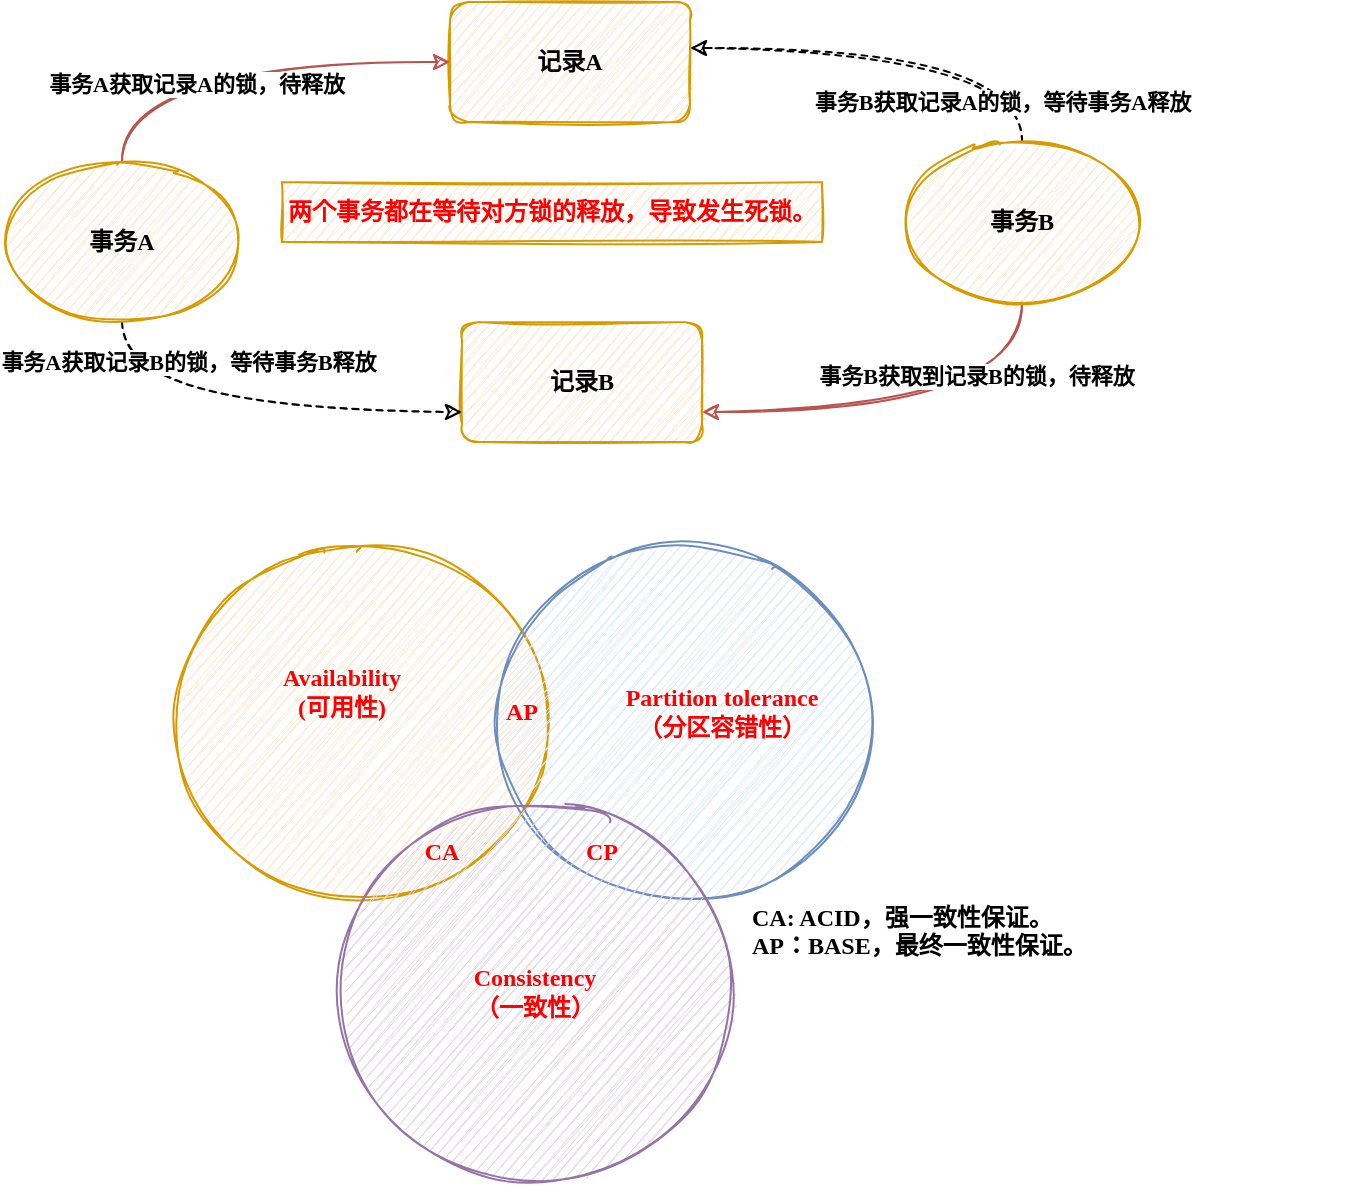 <mxfile version="20.2.2" type="github">
  <diagram id="u2l9Zt-yLO_Qi3WcgOfx" name="第 1 页">
    <mxGraphModel dx="1422" dy="754" grid="1" gridSize="10" guides="1" tooltips="1" connect="1" arrows="1" fold="1" page="1" pageScale="1" pageWidth="827" pageHeight="1169" math="0" shadow="0">
      <root>
        <mxCell id="0" />
        <mxCell id="1" parent="0" />
        <mxCell id="zwbNrjH0XnWn8lKJkrUz-2" value="记录B" style="rounded=1;whiteSpace=wrap;html=1;fillColor=#ffe6cc;strokeColor=#d79b00;sketch=1;fontStyle=1;fontFamily=Comic Sans MS;" vertex="1" parent="1">
          <mxGeometry x="300" y="260" width="120" height="60" as="geometry" />
        </mxCell>
        <mxCell id="zwbNrjH0XnWn8lKJkrUz-3" value="记录A" style="rounded=1;whiteSpace=wrap;html=1;fillColor=#ffe6cc;strokeColor=#d79b00;sketch=1;fontStyle=1;fontFamily=Comic Sans MS;" vertex="1" parent="1">
          <mxGeometry x="294" y="100" width="120" height="60" as="geometry" />
        </mxCell>
        <mxCell id="zwbNrjH0XnWn8lKJkrUz-7" style="edgeStyle=orthogonalEdgeStyle;curved=1;rounded=0;sketch=1;orthogonalLoop=1;jettySize=auto;html=1;entryX=0;entryY=0.5;entryDx=0;entryDy=0;fontFamily=Comic Sans MS;fillColor=#f8cecc;strokeColor=#b85450;" edge="1" parent="1" target="zwbNrjH0XnWn8lKJkrUz-3">
          <mxGeometry relative="1" as="geometry">
            <mxPoint x="130" y="179.998" as="sourcePoint" />
            <mxPoint x="274" y="127.71" as="targetPoint" />
            <Array as="points">
              <mxPoint x="130" y="130" />
            </Array>
          </mxGeometry>
        </mxCell>
        <mxCell id="zwbNrjH0XnWn8lKJkrUz-9" value="&lt;b&gt;事务A获取记录A的锁&lt;/b&gt;&lt;b&gt;，待释放&lt;/b&gt;" style="edgeLabel;html=1;align=center;verticalAlign=middle;resizable=0;points=[];fontFamily=Comic Sans MS;" vertex="1" connectable="0" parent="zwbNrjH0XnWn8lKJkrUz-7">
          <mxGeometry x="-0.203" y="-11" relative="1" as="geometry">
            <mxPoint x="1" as="offset" />
          </mxGeometry>
        </mxCell>
        <mxCell id="zwbNrjH0XnWn8lKJkrUz-10" style="edgeStyle=orthogonalEdgeStyle;curved=1;rounded=0;sketch=1;orthogonalLoop=1;jettySize=auto;html=1;exitX=0.5;exitY=1;exitDx=0;exitDy=0;entryX=0;entryY=0.75;entryDx=0;entryDy=0;fontFamily=Comic Sans MS;dashed=1;" edge="1" parent="1" source="zwbNrjH0XnWn8lKJkrUz-4" target="zwbNrjH0XnWn8lKJkrUz-2">
          <mxGeometry relative="1" as="geometry" />
        </mxCell>
        <mxCell id="zwbNrjH0XnWn8lKJkrUz-13" value="&lt;b&gt;事务A获取记录B的锁，等待事务B释放&lt;/b&gt;" style="edgeLabel;html=1;align=center;verticalAlign=middle;resizable=0;points=[];fontFamily=Comic Sans MS;" vertex="1" connectable="0" parent="zwbNrjH0XnWn8lKJkrUz-10">
          <mxGeometry x="0.014" y="7" relative="1" as="geometry">
            <mxPoint x="-31" y="-18" as="offset" />
          </mxGeometry>
        </mxCell>
        <mxCell id="zwbNrjH0XnWn8lKJkrUz-4" value="事务A" style="ellipse;whiteSpace=wrap;html=1;fillColor=#ffe6cc;strokeColor=#d79b00;sketch=1;fontStyle=1;fontFamily=Comic Sans MS;" vertex="1" parent="1">
          <mxGeometry x="70" y="180" width="120" height="80" as="geometry" />
        </mxCell>
        <mxCell id="zwbNrjH0XnWn8lKJkrUz-6" style="edgeStyle=orthogonalEdgeStyle;rounded=0;orthogonalLoop=1;jettySize=auto;html=1;exitX=0.5;exitY=1;exitDx=0;exitDy=0;entryX=1;entryY=0.75;entryDx=0;entryDy=0;fontFamily=Comic Sans MS;sketch=1;curved=1;fillColor=#f8cecc;strokeColor=#b85450;" edge="1" parent="1" source="zwbNrjH0XnWn8lKJkrUz-5" target="zwbNrjH0XnWn8lKJkrUz-2">
          <mxGeometry relative="1" as="geometry" />
        </mxCell>
        <mxCell id="zwbNrjH0XnWn8lKJkrUz-8" value="&lt;b&gt;事务B获取到记录B的锁，待释放&lt;/b&gt;" style="edgeLabel;html=1;align=center;verticalAlign=middle;resizable=0;points=[];fontFamily=Comic Sans MS;" vertex="1" connectable="0" parent="zwbNrjH0XnWn8lKJkrUz-6">
          <mxGeometry x="-0.276" y="-18" relative="1" as="geometry">
            <mxPoint as="offset" />
          </mxGeometry>
        </mxCell>
        <mxCell id="zwbNrjH0XnWn8lKJkrUz-11" style="edgeStyle=orthogonalEdgeStyle;curved=1;rounded=0;sketch=1;orthogonalLoop=1;jettySize=auto;html=1;exitX=0.5;exitY=0;exitDx=0;exitDy=0;entryX=1;entryY=0.383;entryDx=0;entryDy=0;entryPerimeter=0;fontFamily=Comic Sans MS;dashed=1;" edge="1" parent="1" source="zwbNrjH0XnWn8lKJkrUz-5" target="zwbNrjH0XnWn8lKJkrUz-3">
          <mxGeometry relative="1" as="geometry" />
        </mxCell>
        <mxCell id="zwbNrjH0XnWn8lKJkrUz-12" value="事务B获取记录A的锁，等待事务A释放" style="edgeLabel;html=1;align=center;verticalAlign=middle;resizable=0;points=[];fontFamily=Comic Sans MS;fontStyle=1" vertex="1" connectable="0" parent="zwbNrjH0XnWn8lKJkrUz-11">
          <mxGeometry x="-0.089" y="10" relative="1" as="geometry">
            <mxPoint x="40" y="17" as="offset" />
          </mxGeometry>
        </mxCell>
        <mxCell id="zwbNrjH0XnWn8lKJkrUz-5" value="事务B" style="ellipse;whiteSpace=wrap;html=1;fillColor=#ffe6cc;strokeColor=#d79b00;sketch=1;fontStyle=1;fontFamily=Comic Sans MS;" vertex="1" parent="1">
          <mxGeometry x="520" y="170" width="120" height="80" as="geometry" />
        </mxCell>
        <mxCell id="zwbNrjH0XnWn8lKJkrUz-14" value="两个事务都在等待对方锁的释放，导致发生死锁。" style="text;html=1;strokeColor=#d79b00;fillColor=#ffe6cc;align=center;verticalAlign=middle;whiteSpace=wrap;rounded=0;sketch=1;fontFamily=Comic Sans MS;fontStyle=1;fontColor=#FF0000;" vertex="1" parent="1">
          <mxGeometry x="210" y="190" width="270" height="30" as="geometry" />
        </mxCell>
        <mxCell id="zwbNrjH0XnWn8lKJkrUz-16" value="" style="ellipse;whiteSpace=wrap;html=1;aspect=fixed;sketch=1;fontFamily=Comic Sans MS;fillColor=#ffe6cc;strokeColor=#d79b00;" vertex="1" parent="1">
          <mxGeometry x="160" y="370" width="180" height="180" as="geometry" />
        </mxCell>
        <mxCell id="zwbNrjH0XnWn8lKJkrUz-17" value="" style="ellipse;whiteSpace=wrap;html=1;aspect=fixed;sketch=1;fontFamily=Comic Sans MS;fillColor=#dae8fc;strokeColor=#6c8ebf;" vertex="1" parent="1">
          <mxGeometry x="321" y="370" width="180" height="180" as="geometry" />
        </mxCell>
        <mxCell id="zwbNrjH0XnWn8lKJkrUz-18" value="" style="ellipse;whiteSpace=wrap;html=1;aspect=fixed;sketch=1;fontFamily=Comic Sans MS;fillColor=#e1d5e7;strokeColor=#9673a6;" vertex="1" parent="1">
          <mxGeometry x="241.5" y="500" width="190" height="190" as="geometry" />
        </mxCell>
        <mxCell id="zwbNrjH0XnWn8lKJkrUz-19" value="CA" style="text;html=1;strokeColor=none;fillColor=none;align=center;verticalAlign=middle;whiteSpace=wrap;rounded=0;sketch=1;fontFamily=Comic Sans MS;fontColor=#FF0000;fontStyle=1" vertex="1" parent="1">
          <mxGeometry x="260" y="510" width="60" height="30" as="geometry" />
        </mxCell>
        <mxCell id="zwbNrjH0XnWn8lKJkrUz-20" value="&lt;b&gt;CP&lt;/b&gt;" style="text;html=1;strokeColor=none;fillColor=none;align=center;verticalAlign=middle;whiteSpace=wrap;rounded=0;sketch=1;fontFamily=Comic Sans MS;fontColor=#FF0000;" vertex="1" parent="1">
          <mxGeometry x="340" y="510" width="60" height="30" as="geometry" />
        </mxCell>
        <mxCell id="zwbNrjH0XnWn8lKJkrUz-21" value="&lt;b&gt;AP&lt;/b&gt;" style="text;html=1;strokeColor=none;fillColor=none;align=center;verticalAlign=middle;whiteSpace=wrap;rounded=0;sketch=1;fontFamily=Comic Sans MS;fontColor=#FF0000;" vertex="1" parent="1">
          <mxGeometry x="300" y="440" width="60" height="30" as="geometry" />
        </mxCell>
        <mxCell id="zwbNrjH0XnWn8lKJkrUz-22" value="&lt;b&gt;Availability&lt;br&gt;(可用性)&lt;/b&gt;" style="text;html=1;strokeColor=none;fillColor=none;align=center;verticalAlign=middle;whiteSpace=wrap;rounded=0;sketch=1;fontFamily=Comic Sans MS;fontColor=#FF0000;" vertex="1" parent="1">
          <mxGeometry x="210" y="430" width="60" height="30" as="geometry" />
        </mxCell>
        <mxCell id="zwbNrjH0XnWn8lKJkrUz-23" value="Partition tolerance&lt;br&gt;（分区容错性）" style="text;html=1;strokeColor=none;fillColor=none;align=center;verticalAlign=middle;whiteSpace=wrap;rounded=0;sketch=1;fontFamily=Comic Sans MS;fontColor=#FF0000;fontStyle=1" vertex="1" parent="1">
          <mxGeometry x="370" y="440" width="120" height="30" as="geometry" />
        </mxCell>
        <mxCell id="zwbNrjH0XnWn8lKJkrUz-24" value="Consistency&lt;br&gt;（一致性）" style="text;html=1;strokeColor=none;fillColor=none;align=center;verticalAlign=middle;whiteSpace=wrap;rounded=0;sketch=1;fontFamily=Comic Sans MS;fontColor=#FF0000;fontStyle=1" vertex="1" parent="1">
          <mxGeometry x="294" y="580" width="85" height="30" as="geometry" />
        </mxCell>
        <mxCell id="zwbNrjH0XnWn8lKJkrUz-25" value="&lt;h1&gt;&lt;font color=&quot;#000000&quot;&gt;&lt;br&gt;&lt;/font&gt;&lt;/h1&gt;&lt;div&gt;&lt;font color=&quot;#000000&quot;&gt;&lt;b&gt;CA: ACID，强一致性保证。&lt;/b&gt;&lt;/font&gt;&lt;/div&gt;&lt;div&gt;&lt;font color=&quot;#000000&quot;&gt;&lt;b&gt;AP：BASE，最终一致性保证。&lt;/b&gt;&lt;/font&gt;&lt;/div&gt;" style="text;html=1;strokeColor=none;fillColor=none;spacing=5;spacingTop=-20;whiteSpace=wrap;overflow=hidden;rounded=0;sketch=1;fontFamily=Comic Sans MS;fontColor=#FF0000;" vertex="1" parent="1">
          <mxGeometry x="440" y="500" width="300" height="155" as="geometry" />
        </mxCell>
      </root>
    </mxGraphModel>
  </diagram>
</mxfile>
